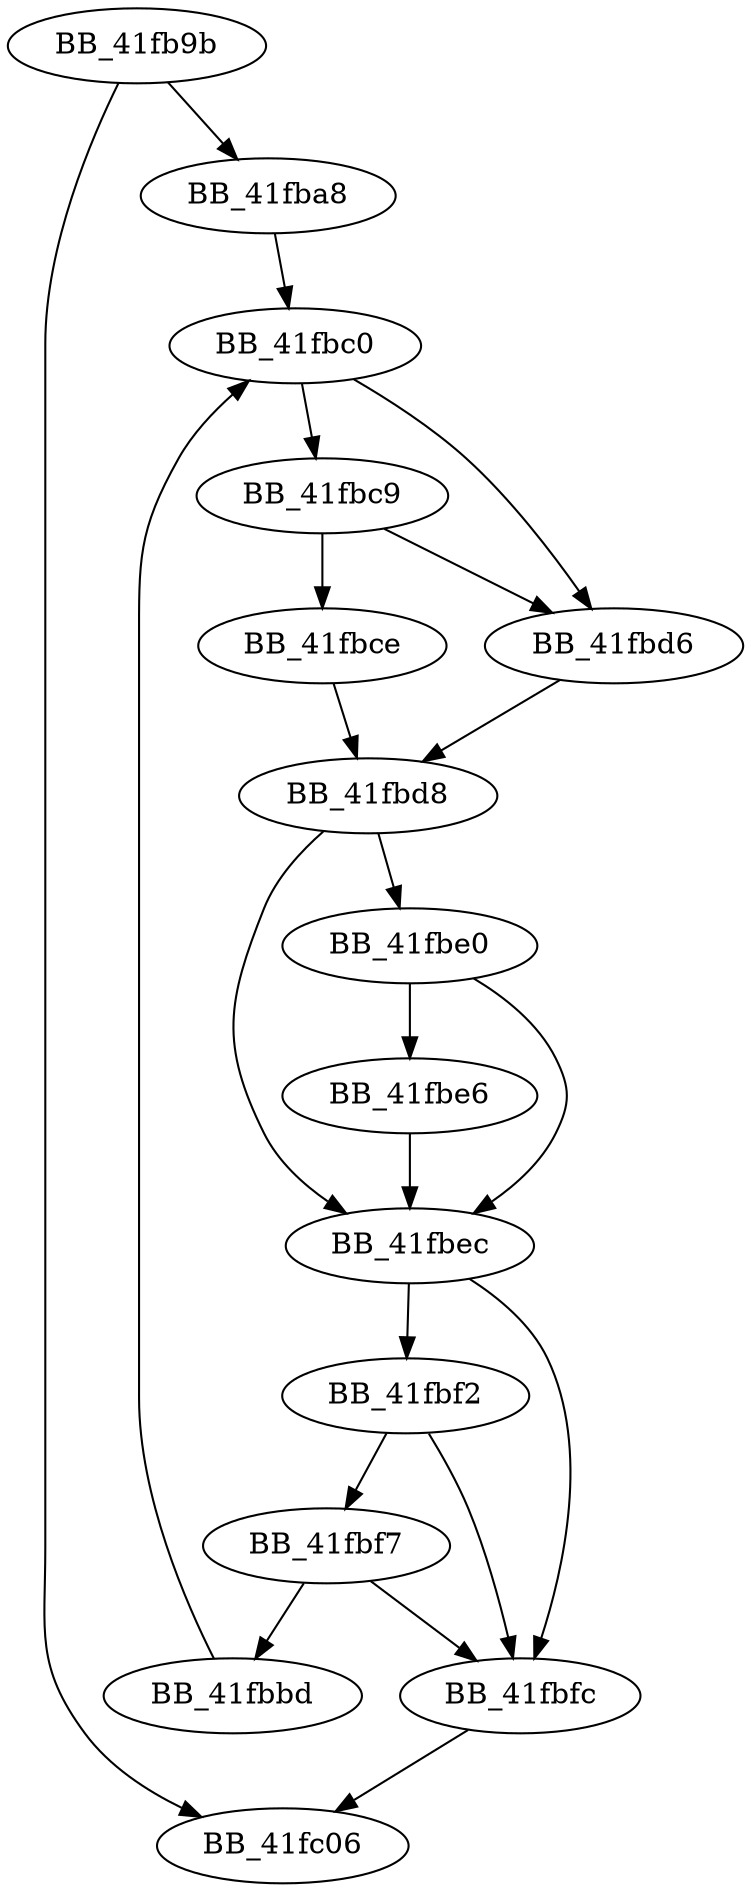 DiGraph ___wcsnicmp_ascii{
BB_41fb9b->BB_41fba8
BB_41fb9b->BB_41fc06
BB_41fba8->BB_41fbc0
BB_41fbbd->BB_41fbc0
BB_41fbc0->BB_41fbc9
BB_41fbc0->BB_41fbd6
BB_41fbc9->BB_41fbce
BB_41fbc9->BB_41fbd6
BB_41fbce->BB_41fbd8
BB_41fbd6->BB_41fbd8
BB_41fbd8->BB_41fbe0
BB_41fbd8->BB_41fbec
BB_41fbe0->BB_41fbe6
BB_41fbe0->BB_41fbec
BB_41fbe6->BB_41fbec
BB_41fbec->BB_41fbf2
BB_41fbec->BB_41fbfc
BB_41fbf2->BB_41fbf7
BB_41fbf2->BB_41fbfc
BB_41fbf7->BB_41fbbd
BB_41fbf7->BB_41fbfc
BB_41fbfc->BB_41fc06
}
